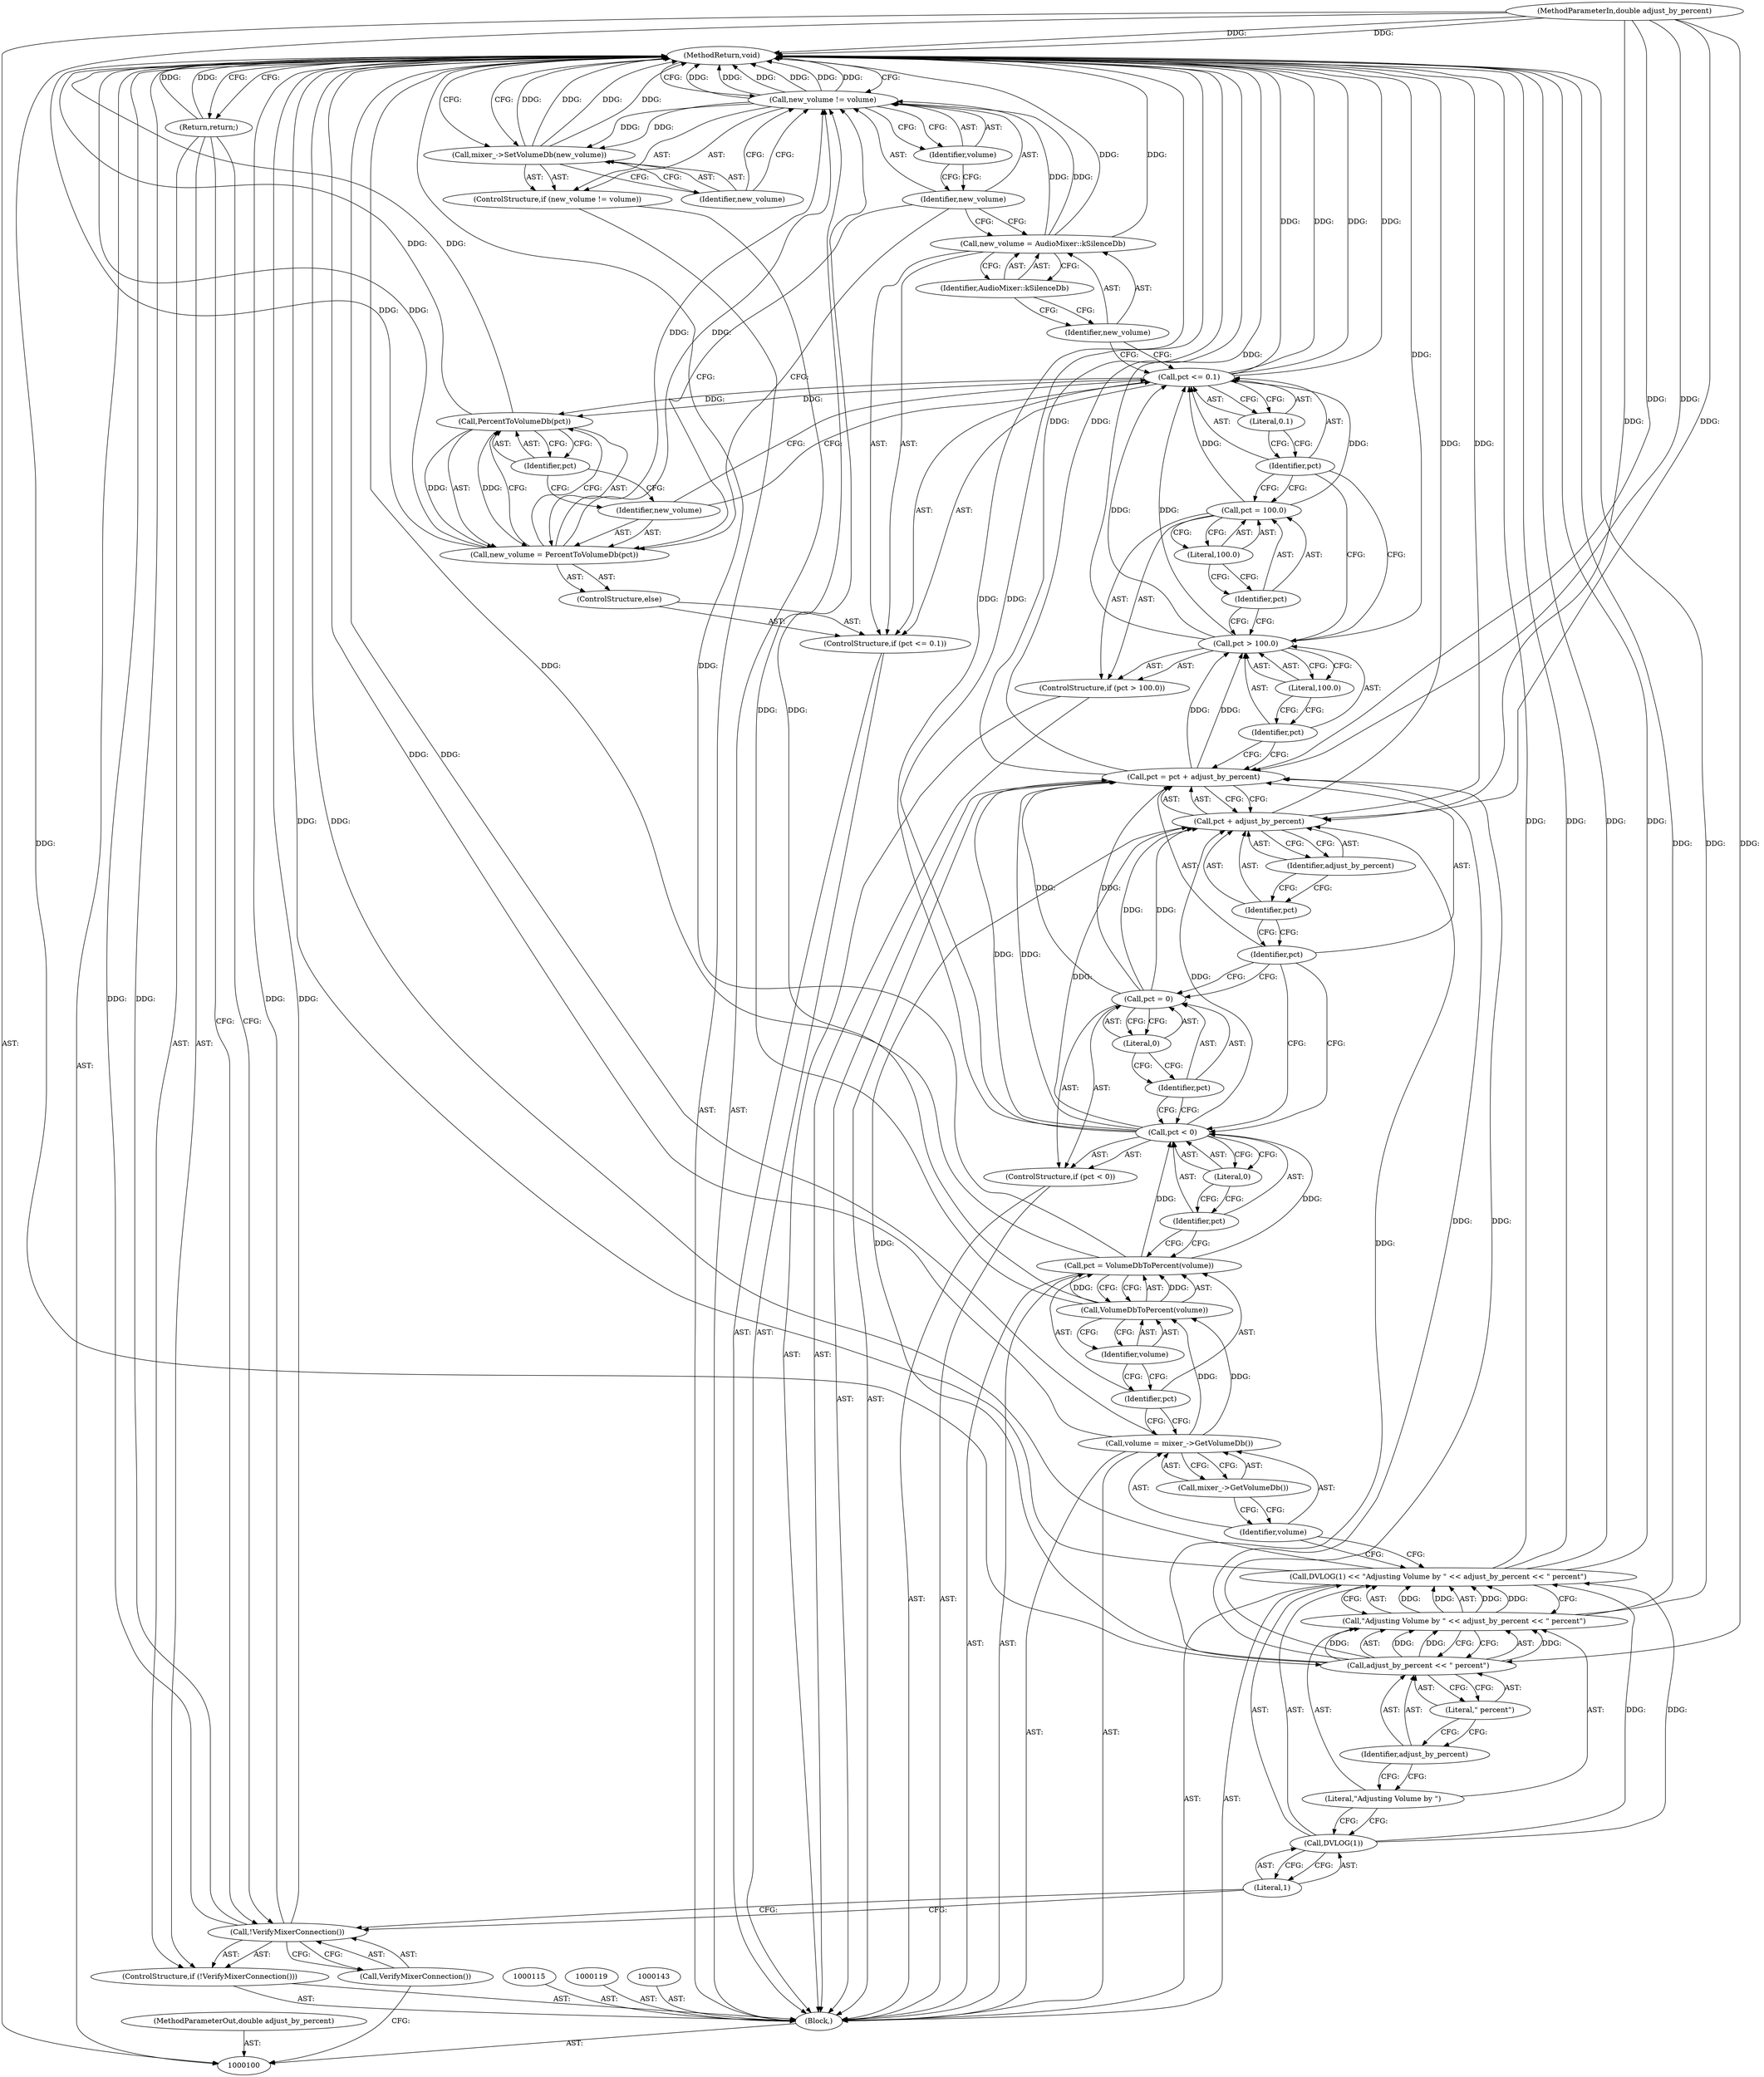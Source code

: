 digraph "0_Chrome_51dfe5e3b332bcea02fb4d4c7493ae841106dd9b" {
"1000162" [label="(MethodReturn,void)"];
"1000101" [label="(MethodParameterIn,double adjust_by_percent)"];
"1000230" [label="(MethodParameterOut,double adjust_by_percent)"];
"1000102" [label="(Block,)"];
"1000127" [label="(Literal,0)"];
"1000124" [label="(ControlStructure,if (pct < 0))"];
"1000125" [label="(Call,pct < 0)"];
"1000126" [label="(Identifier,pct)"];
"1000130" [label="(Literal,0)"];
"1000128" [label="(Call,pct = 0)"];
"1000129" [label="(Identifier,pct)"];
"1000135" [label="(Identifier,adjust_by_percent)"];
"1000131" [label="(Call,pct = pct + adjust_by_percent)"];
"1000132" [label="(Identifier,pct)"];
"1000133" [label="(Call,pct + adjust_by_percent)"];
"1000134" [label="(Identifier,pct)"];
"1000139" [label="(Literal,100.0)"];
"1000136" [label="(ControlStructure,if (pct > 100.0))"];
"1000137" [label="(Call,pct > 100.0)"];
"1000138" [label="(Identifier,pct)"];
"1000142" [label="(Literal,100.0)"];
"1000140" [label="(Call,pct = 100.0)"];
"1000141" [label="(Identifier,pct)"];
"1000147" [label="(Literal,0.1)"];
"1000144" [label="(ControlStructure,if (pct <= 0.1))"];
"1000145" [label="(Call,pct <= 0.1)"];
"1000146" [label="(Identifier,pct)"];
"1000150" [label="(Identifier,AudioMixer::kSilenceDb)"];
"1000148" [label="(Call,new_volume = AudioMixer::kSilenceDb)"];
"1000149" [label="(Identifier,new_volume)"];
"1000151" [label="(ControlStructure,else)"];
"1000103" [label="(ControlStructure,if (!VerifyMixerConnection()))"];
"1000104" [label="(Call,!VerifyMixerConnection())"];
"1000105" [label="(Call,VerifyMixerConnection())"];
"1000154" [label="(Call,PercentToVolumeDb(pct))"];
"1000155" [label="(Identifier,pct)"];
"1000152" [label="(Call,new_volume = PercentToVolumeDb(pct))"];
"1000153" [label="(Identifier,new_volume)"];
"1000156" [label="(ControlStructure,if (new_volume != volume))"];
"1000159" [label="(Identifier,volume)"];
"1000157" [label="(Call,new_volume != volume)"];
"1000158" [label="(Identifier,new_volume)"];
"1000161" [label="(Identifier,new_volume)"];
"1000160" [label="(Call,mixer_->SetVolumeDb(new_volume))"];
"1000106" [label="(Return,return;)"];
"1000110" [label="(Call,\"Adjusting Volume by \" << adjust_by_percent << \" percent\")"];
"1000111" [label="(Literal,\"Adjusting Volume by \")"];
"1000107" [label="(Call,DVLOG(1) << \"Adjusting Volume by \" << adjust_by_percent << \" percent\")"];
"1000108" [label="(Call,DVLOG(1))"];
"1000112" [label="(Call,adjust_by_percent << \" percent\")"];
"1000113" [label="(Identifier,adjust_by_percent)"];
"1000114" [label="(Literal,\" percent\")"];
"1000109" [label="(Literal,1)"];
"1000118" [label="(Call,mixer_->GetVolumeDb())"];
"1000116" [label="(Call,volume = mixer_->GetVolumeDb())"];
"1000117" [label="(Identifier,volume)"];
"1000122" [label="(Call,VolumeDbToPercent(volume))"];
"1000123" [label="(Identifier,volume)"];
"1000120" [label="(Call,pct = VolumeDbToPercent(volume))"];
"1000121" [label="(Identifier,pct)"];
"1000162" -> "1000100"  [label="AST: "];
"1000162" -> "1000106"  [label="CFG: "];
"1000162" -> "1000160"  [label="CFG: "];
"1000162" -> "1000157"  [label="CFG: "];
"1000157" -> "1000162"  [label="DDG: "];
"1000157" -> "1000162"  [label="DDG: "];
"1000157" -> "1000162"  [label="DDG: "];
"1000125" -> "1000162"  [label="DDG: "];
"1000107" -> "1000162"  [label="DDG: "];
"1000107" -> "1000162"  [label="DDG: "];
"1000107" -> "1000162"  [label="DDG: "];
"1000104" -> "1000162"  [label="DDG: "];
"1000104" -> "1000162"  [label="DDG: "];
"1000160" -> "1000162"  [label="DDG: "];
"1000160" -> "1000162"  [label="DDG: "];
"1000116" -> "1000162"  [label="DDG: "];
"1000152" -> "1000162"  [label="DDG: "];
"1000148" -> "1000162"  [label="DDG: "];
"1000145" -> "1000162"  [label="DDG: "];
"1000145" -> "1000162"  [label="DDG: "];
"1000137" -> "1000162"  [label="DDG: "];
"1000154" -> "1000162"  [label="DDG: "];
"1000131" -> "1000162"  [label="DDG: "];
"1000110" -> "1000162"  [label="DDG: "];
"1000133" -> "1000162"  [label="DDG: "];
"1000101" -> "1000162"  [label="DDG: "];
"1000120" -> "1000162"  [label="DDG: "];
"1000106" -> "1000162"  [label="DDG: "];
"1000101" -> "1000100"  [label="AST: "];
"1000101" -> "1000162"  [label="DDG: "];
"1000101" -> "1000112"  [label="DDG: "];
"1000101" -> "1000131"  [label="DDG: "];
"1000101" -> "1000133"  [label="DDG: "];
"1000230" -> "1000100"  [label="AST: "];
"1000102" -> "1000100"  [label="AST: "];
"1000103" -> "1000102"  [label="AST: "];
"1000107" -> "1000102"  [label="AST: "];
"1000115" -> "1000102"  [label="AST: "];
"1000116" -> "1000102"  [label="AST: "];
"1000119" -> "1000102"  [label="AST: "];
"1000120" -> "1000102"  [label="AST: "];
"1000124" -> "1000102"  [label="AST: "];
"1000131" -> "1000102"  [label="AST: "];
"1000136" -> "1000102"  [label="AST: "];
"1000143" -> "1000102"  [label="AST: "];
"1000144" -> "1000102"  [label="AST: "];
"1000156" -> "1000102"  [label="AST: "];
"1000127" -> "1000125"  [label="AST: "];
"1000127" -> "1000126"  [label="CFG: "];
"1000125" -> "1000127"  [label="CFG: "];
"1000124" -> "1000102"  [label="AST: "];
"1000125" -> "1000124"  [label="AST: "];
"1000128" -> "1000124"  [label="AST: "];
"1000125" -> "1000124"  [label="AST: "];
"1000125" -> "1000127"  [label="CFG: "];
"1000126" -> "1000125"  [label="AST: "];
"1000127" -> "1000125"  [label="AST: "];
"1000129" -> "1000125"  [label="CFG: "];
"1000132" -> "1000125"  [label="CFG: "];
"1000125" -> "1000162"  [label="DDG: "];
"1000120" -> "1000125"  [label="DDG: "];
"1000125" -> "1000131"  [label="DDG: "];
"1000125" -> "1000133"  [label="DDG: "];
"1000126" -> "1000125"  [label="AST: "];
"1000126" -> "1000120"  [label="CFG: "];
"1000127" -> "1000126"  [label="CFG: "];
"1000130" -> "1000128"  [label="AST: "];
"1000130" -> "1000129"  [label="CFG: "];
"1000128" -> "1000130"  [label="CFG: "];
"1000128" -> "1000124"  [label="AST: "];
"1000128" -> "1000130"  [label="CFG: "];
"1000129" -> "1000128"  [label="AST: "];
"1000130" -> "1000128"  [label="AST: "];
"1000132" -> "1000128"  [label="CFG: "];
"1000128" -> "1000131"  [label="DDG: "];
"1000128" -> "1000133"  [label="DDG: "];
"1000129" -> "1000128"  [label="AST: "];
"1000129" -> "1000125"  [label="CFG: "];
"1000130" -> "1000129"  [label="CFG: "];
"1000135" -> "1000133"  [label="AST: "];
"1000135" -> "1000134"  [label="CFG: "];
"1000133" -> "1000135"  [label="CFG: "];
"1000131" -> "1000102"  [label="AST: "];
"1000131" -> "1000133"  [label="CFG: "];
"1000132" -> "1000131"  [label="AST: "];
"1000133" -> "1000131"  [label="AST: "];
"1000138" -> "1000131"  [label="CFG: "];
"1000131" -> "1000162"  [label="DDG: "];
"1000125" -> "1000131"  [label="DDG: "];
"1000128" -> "1000131"  [label="DDG: "];
"1000112" -> "1000131"  [label="DDG: "];
"1000101" -> "1000131"  [label="DDG: "];
"1000131" -> "1000137"  [label="DDG: "];
"1000132" -> "1000131"  [label="AST: "];
"1000132" -> "1000128"  [label="CFG: "];
"1000132" -> "1000125"  [label="CFG: "];
"1000134" -> "1000132"  [label="CFG: "];
"1000133" -> "1000131"  [label="AST: "];
"1000133" -> "1000135"  [label="CFG: "];
"1000134" -> "1000133"  [label="AST: "];
"1000135" -> "1000133"  [label="AST: "];
"1000131" -> "1000133"  [label="CFG: "];
"1000133" -> "1000162"  [label="DDG: "];
"1000125" -> "1000133"  [label="DDG: "];
"1000128" -> "1000133"  [label="DDG: "];
"1000112" -> "1000133"  [label="DDG: "];
"1000101" -> "1000133"  [label="DDG: "];
"1000134" -> "1000133"  [label="AST: "];
"1000134" -> "1000132"  [label="CFG: "];
"1000135" -> "1000134"  [label="CFG: "];
"1000139" -> "1000137"  [label="AST: "];
"1000139" -> "1000138"  [label="CFG: "];
"1000137" -> "1000139"  [label="CFG: "];
"1000136" -> "1000102"  [label="AST: "];
"1000137" -> "1000136"  [label="AST: "];
"1000140" -> "1000136"  [label="AST: "];
"1000137" -> "1000136"  [label="AST: "];
"1000137" -> "1000139"  [label="CFG: "];
"1000138" -> "1000137"  [label="AST: "];
"1000139" -> "1000137"  [label="AST: "];
"1000141" -> "1000137"  [label="CFG: "];
"1000146" -> "1000137"  [label="CFG: "];
"1000137" -> "1000162"  [label="DDG: "];
"1000131" -> "1000137"  [label="DDG: "];
"1000137" -> "1000145"  [label="DDG: "];
"1000138" -> "1000137"  [label="AST: "];
"1000138" -> "1000131"  [label="CFG: "];
"1000139" -> "1000138"  [label="CFG: "];
"1000142" -> "1000140"  [label="AST: "];
"1000142" -> "1000141"  [label="CFG: "];
"1000140" -> "1000142"  [label="CFG: "];
"1000140" -> "1000136"  [label="AST: "];
"1000140" -> "1000142"  [label="CFG: "];
"1000141" -> "1000140"  [label="AST: "];
"1000142" -> "1000140"  [label="AST: "];
"1000146" -> "1000140"  [label="CFG: "];
"1000140" -> "1000145"  [label="DDG: "];
"1000141" -> "1000140"  [label="AST: "];
"1000141" -> "1000137"  [label="CFG: "];
"1000142" -> "1000141"  [label="CFG: "];
"1000147" -> "1000145"  [label="AST: "];
"1000147" -> "1000146"  [label="CFG: "];
"1000145" -> "1000147"  [label="CFG: "];
"1000144" -> "1000102"  [label="AST: "];
"1000145" -> "1000144"  [label="AST: "];
"1000148" -> "1000144"  [label="AST: "];
"1000151" -> "1000144"  [label="AST: "];
"1000145" -> "1000144"  [label="AST: "];
"1000145" -> "1000147"  [label="CFG: "];
"1000146" -> "1000145"  [label="AST: "];
"1000147" -> "1000145"  [label="AST: "];
"1000149" -> "1000145"  [label="CFG: "];
"1000153" -> "1000145"  [label="CFG: "];
"1000145" -> "1000162"  [label="DDG: "];
"1000145" -> "1000162"  [label="DDG: "];
"1000140" -> "1000145"  [label="DDG: "];
"1000137" -> "1000145"  [label="DDG: "];
"1000145" -> "1000154"  [label="DDG: "];
"1000146" -> "1000145"  [label="AST: "];
"1000146" -> "1000140"  [label="CFG: "];
"1000146" -> "1000137"  [label="CFG: "];
"1000147" -> "1000146"  [label="CFG: "];
"1000150" -> "1000148"  [label="AST: "];
"1000150" -> "1000149"  [label="CFG: "];
"1000148" -> "1000150"  [label="CFG: "];
"1000148" -> "1000144"  [label="AST: "];
"1000148" -> "1000150"  [label="CFG: "];
"1000149" -> "1000148"  [label="AST: "];
"1000150" -> "1000148"  [label="AST: "];
"1000158" -> "1000148"  [label="CFG: "];
"1000148" -> "1000162"  [label="DDG: "];
"1000148" -> "1000157"  [label="DDG: "];
"1000149" -> "1000148"  [label="AST: "];
"1000149" -> "1000145"  [label="CFG: "];
"1000150" -> "1000149"  [label="CFG: "];
"1000151" -> "1000144"  [label="AST: "];
"1000152" -> "1000151"  [label="AST: "];
"1000103" -> "1000102"  [label="AST: "];
"1000104" -> "1000103"  [label="AST: "];
"1000106" -> "1000103"  [label="AST: "];
"1000104" -> "1000103"  [label="AST: "];
"1000104" -> "1000105"  [label="CFG: "];
"1000105" -> "1000104"  [label="AST: "];
"1000106" -> "1000104"  [label="CFG: "];
"1000109" -> "1000104"  [label="CFG: "];
"1000104" -> "1000162"  [label="DDG: "];
"1000104" -> "1000162"  [label="DDG: "];
"1000105" -> "1000104"  [label="AST: "];
"1000105" -> "1000100"  [label="CFG: "];
"1000104" -> "1000105"  [label="CFG: "];
"1000154" -> "1000152"  [label="AST: "];
"1000154" -> "1000155"  [label="CFG: "];
"1000155" -> "1000154"  [label="AST: "];
"1000152" -> "1000154"  [label="CFG: "];
"1000154" -> "1000162"  [label="DDG: "];
"1000154" -> "1000152"  [label="DDG: "];
"1000145" -> "1000154"  [label="DDG: "];
"1000155" -> "1000154"  [label="AST: "];
"1000155" -> "1000153"  [label="CFG: "];
"1000154" -> "1000155"  [label="CFG: "];
"1000152" -> "1000151"  [label="AST: "];
"1000152" -> "1000154"  [label="CFG: "];
"1000153" -> "1000152"  [label="AST: "];
"1000154" -> "1000152"  [label="AST: "];
"1000158" -> "1000152"  [label="CFG: "];
"1000152" -> "1000162"  [label="DDG: "];
"1000154" -> "1000152"  [label="DDG: "];
"1000152" -> "1000157"  [label="DDG: "];
"1000153" -> "1000152"  [label="AST: "];
"1000153" -> "1000145"  [label="CFG: "];
"1000155" -> "1000153"  [label="CFG: "];
"1000156" -> "1000102"  [label="AST: "];
"1000157" -> "1000156"  [label="AST: "];
"1000160" -> "1000156"  [label="AST: "];
"1000159" -> "1000157"  [label="AST: "];
"1000159" -> "1000158"  [label="CFG: "];
"1000157" -> "1000159"  [label="CFG: "];
"1000157" -> "1000156"  [label="AST: "];
"1000157" -> "1000159"  [label="CFG: "];
"1000158" -> "1000157"  [label="AST: "];
"1000159" -> "1000157"  [label="AST: "];
"1000161" -> "1000157"  [label="CFG: "];
"1000162" -> "1000157"  [label="CFG: "];
"1000157" -> "1000162"  [label="DDG: "];
"1000157" -> "1000162"  [label="DDG: "];
"1000157" -> "1000162"  [label="DDG: "];
"1000148" -> "1000157"  [label="DDG: "];
"1000152" -> "1000157"  [label="DDG: "];
"1000122" -> "1000157"  [label="DDG: "];
"1000157" -> "1000160"  [label="DDG: "];
"1000158" -> "1000157"  [label="AST: "];
"1000158" -> "1000148"  [label="CFG: "];
"1000158" -> "1000152"  [label="CFG: "];
"1000159" -> "1000158"  [label="CFG: "];
"1000161" -> "1000160"  [label="AST: "];
"1000161" -> "1000157"  [label="CFG: "];
"1000160" -> "1000161"  [label="CFG: "];
"1000160" -> "1000156"  [label="AST: "];
"1000160" -> "1000161"  [label="CFG: "];
"1000161" -> "1000160"  [label="AST: "];
"1000162" -> "1000160"  [label="CFG: "];
"1000160" -> "1000162"  [label="DDG: "];
"1000160" -> "1000162"  [label="DDG: "];
"1000157" -> "1000160"  [label="DDG: "];
"1000106" -> "1000103"  [label="AST: "];
"1000106" -> "1000104"  [label="CFG: "];
"1000162" -> "1000106"  [label="CFG: "];
"1000106" -> "1000162"  [label="DDG: "];
"1000110" -> "1000107"  [label="AST: "];
"1000110" -> "1000112"  [label="CFG: "];
"1000111" -> "1000110"  [label="AST: "];
"1000112" -> "1000110"  [label="AST: "];
"1000107" -> "1000110"  [label="CFG: "];
"1000110" -> "1000162"  [label="DDG: "];
"1000110" -> "1000107"  [label="DDG: "];
"1000110" -> "1000107"  [label="DDG: "];
"1000112" -> "1000110"  [label="DDG: "];
"1000112" -> "1000110"  [label="DDG: "];
"1000111" -> "1000110"  [label="AST: "];
"1000111" -> "1000108"  [label="CFG: "];
"1000113" -> "1000111"  [label="CFG: "];
"1000107" -> "1000102"  [label="AST: "];
"1000107" -> "1000110"  [label="CFG: "];
"1000108" -> "1000107"  [label="AST: "];
"1000110" -> "1000107"  [label="AST: "];
"1000117" -> "1000107"  [label="CFG: "];
"1000107" -> "1000162"  [label="DDG: "];
"1000107" -> "1000162"  [label="DDG: "];
"1000107" -> "1000162"  [label="DDG: "];
"1000108" -> "1000107"  [label="DDG: "];
"1000110" -> "1000107"  [label="DDG: "];
"1000110" -> "1000107"  [label="DDG: "];
"1000108" -> "1000107"  [label="AST: "];
"1000108" -> "1000109"  [label="CFG: "];
"1000109" -> "1000108"  [label="AST: "];
"1000111" -> "1000108"  [label="CFG: "];
"1000108" -> "1000107"  [label="DDG: "];
"1000112" -> "1000110"  [label="AST: "];
"1000112" -> "1000114"  [label="CFG: "];
"1000113" -> "1000112"  [label="AST: "];
"1000114" -> "1000112"  [label="AST: "];
"1000110" -> "1000112"  [label="CFG: "];
"1000112" -> "1000110"  [label="DDG: "];
"1000112" -> "1000110"  [label="DDG: "];
"1000101" -> "1000112"  [label="DDG: "];
"1000112" -> "1000131"  [label="DDG: "];
"1000112" -> "1000133"  [label="DDG: "];
"1000113" -> "1000112"  [label="AST: "];
"1000113" -> "1000111"  [label="CFG: "];
"1000114" -> "1000113"  [label="CFG: "];
"1000114" -> "1000112"  [label="AST: "];
"1000114" -> "1000113"  [label="CFG: "];
"1000112" -> "1000114"  [label="CFG: "];
"1000109" -> "1000108"  [label="AST: "];
"1000109" -> "1000104"  [label="CFG: "];
"1000108" -> "1000109"  [label="CFG: "];
"1000118" -> "1000116"  [label="AST: "];
"1000118" -> "1000117"  [label="CFG: "];
"1000116" -> "1000118"  [label="CFG: "];
"1000116" -> "1000102"  [label="AST: "];
"1000116" -> "1000118"  [label="CFG: "];
"1000117" -> "1000116"  [label="AST: "];
"1000118" -> "1000116"  [label="AST: "];
"1000121" -> "1000116"  [label="CFG: "];
"1000116" -> "1000162"  [label="DDG: "];
"1000116" -> "1000122"  [label="DDG: "];
"1000117" -> "1000116"  [label="AST: "];
"1000117" -> "1000107"  [label="CFG: "];
"1000118" -> "1000117"  [label="CFG: "];
"1000122" -> "1000120"  [label="AST: "];
"1000122" -> "1000123"  [label="CFG: "];
"1000123" -> "1000122"  [label="AST: "];
"1000120" -> "1000122"  [label="CFG: "];
"1000122" -> "1000120"  [label="DDG: "];
"1000116" -> "1000122"  [label="DDG: "];
"1000122" -> "1000157"  [label="DDG: "];
"1000123" -> "1000122"  [label="AST: "];
"1000123" -> "1000121"  [label="CFG: "];
"1000122" -> "1000123"  [label="CFG: "];
"1000120" -> "1000102"  [label="AST: "];
"1000120" -> "1000122"  [label="CFG: "];
"1000121" -> "1000120"  [label="AST: "];
"1000122" -> "1000120"  [label="AST: "];
"1000126" -> "1000120"  [label="CFG: "];
"1000120" -> "1000162"  [label="DDG: "];
"1000122" -> "1000120"  [label="DDG: "];
"1000120" -> "1000125"  [label="DDG: "];
"1000121" -> "1000120"  [label="AST: "];
"1000121" -> "1000116"  [label="CFG: "];
"1000123" -> "1000121"  [label="CFG: "];
}
